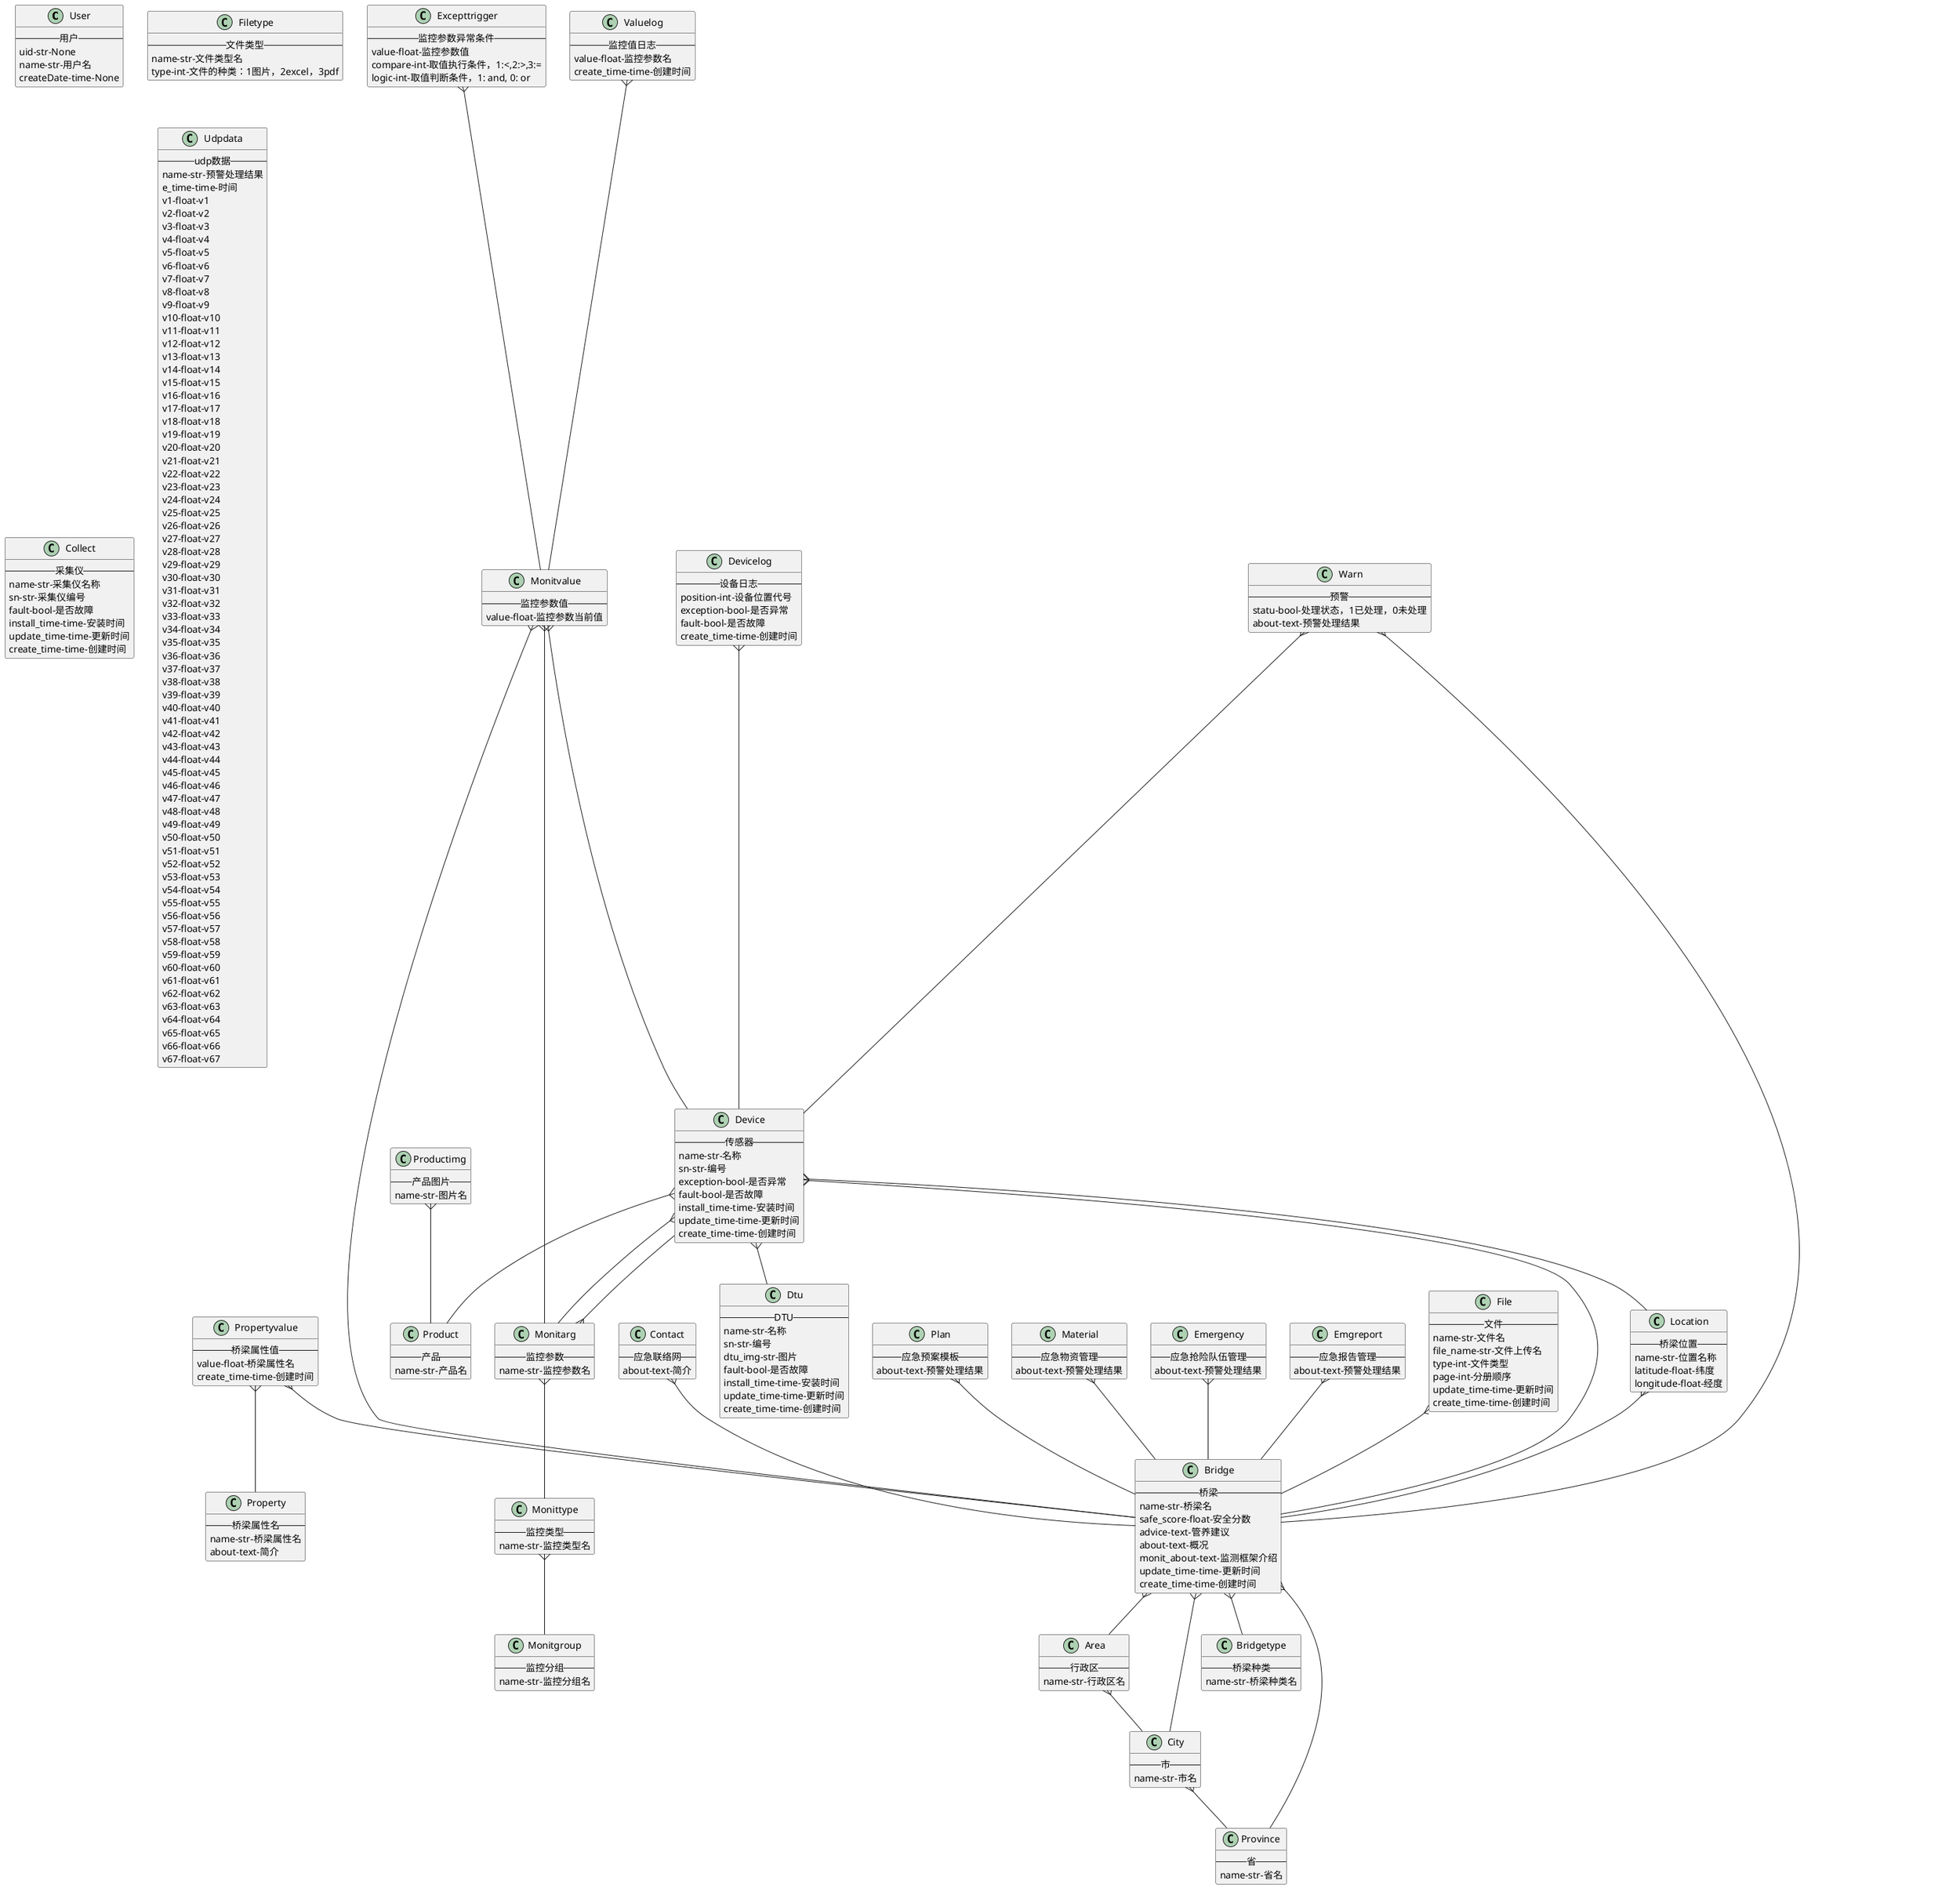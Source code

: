 @startuml
Class User {
	--用户--
	uid-str-None
	name-str-用户名
	createDate-time-None
}
Class Province {
	--省--
	name-str-省名
}
Class City {
	--市--
	name-str-市名
}
City }-- Province
Class Area {
	--行政区--
	name-str-行政区名
}
Area }-- City
Class Bridgetype {
	--桥梁种类--
	name-str-桥梁种类名
}
Class Bridge {
	--桥梁--
	name-str-桥梁名
	safe_score-float-安全分数
	advice-text-管养建议
	about-text-概况
	monit_about-text-监测框架介绍
	update_time-time-更新时间
	create_time-time-创建时间
}
Bridge }-- Bridgetype
Bridge }-- Province
Bridge }-- City
Bridge }-- Area
Class Property {
	--桥梁属性名--
	name-str-桥梁属性名
	about-text-简介
}
Class Propertyvalue {
	--桥梁属性值--
	value-float-桥梁属性名
	create_time-time-创建时间
}
Propertyvalue }-- Property
Propertyvalue }-- Bridge
Class Filetype {
	--文件类型--
	name-str-文件类型名
	type-int-文件的种类：1图片，2excel，3pdf
}
Class File {
	--文件--
	name-str-文件名
	file_name-str-文件上传名
	type-int-文件类型
	page-int-分册顺序
	update_time-time-更新时间
	create_time-time-创建时间
}
File }-- Bridge
Class Product {
	--产品--
	name-str-产品名
}
Class Productimg {
	--产品图片--
	name-str-图片名
}
Productimg }-- Product
Class Location {
	--桥梁位置--
	name-str-位置名称
	latitude-float-纬度
	longitude-float-经度
}
Location }-- Bridge
Class Device {
	--传感器--
	name-str-名称
	sn-str-编号
	exception-bool-是否异常
	fault-bool-是否故障
	install_time-time-安装时间
	update_time-time-更新时间
	create_time-time-创建时间
}
Device }-- Product
Device }-- Bridge
Device }-- Location
Device }-- Dtu
Device }-- Monitarg
Monitarg }-- Device
Class Dtu {
	--DTU--
	name-str-名称
	sn-str-编号
	dtu_img-str-图片
	fault-bool-是否故障
	install_time-time-安装时间
	update_time-time-更新时间
	create_time-time-创建时间
}
Class Collect {
	--采集仪--
	name-str-采集仪名称
	sn-str-采集仪编号
	fault-bool-是否故障
	install_time-time-安装时间
	update_time-time-更新时间
	create_time-time-创建时间
}
Class Devicelog {
	--设备日志--
	position-int-设备位置代号
	exception-bool-是否异常
	fault-bool-是否故障
	create_time-time-创建时间
}
Devicelog }-- Device
Class Monitgroup {
	--监控分组--
	name-str-监控分组名
}
Class Monittype {
	--监控类型--
	name-str-监控类型名
}
Monittype }-- Monitgroup
Class Monitarg {
	--监控参数--
	name-str-监控参数名
}
Monitarg }-- Monittype
Class Monitvalue {
	--监控参数值--
	value-float-监控参数当前值
}
Monitvalue }-- Monitarg
Monitvalue }-- Device
Monitvalue }-- Bridge
Class Excepttrigger {
	--监控参数异常条件--
	value-float-监控参数值
	compare-int-取值执行条件，1:<,2:>,3:=
	logic-int-取值判断条件，1: and, 0: or
}
Excepttrigger }-- Monitvalue
Class Valuelog {
	--监控值日志--
	value-float-监控参数名
	create_time-time-创建时间
}
Valuelog }-- Monitvalue
Class Warn {
	--预警--
	statu-bool-处理状态，1已处理，0未处理
	about-text-预警处理结果
}
Warn }-- Bridge
Warn }-- Device
Class Contact {
	--应急联络网--
	about-text-简介
}
Contact }-- Bridge
Class Plan {
	--应急预案模板--
	about-text-预警处理结果
}
Plan }-- Bridge
Class Material {
	--应急物资管理--
	about-text-预警处理结果
}
Material }-- Bridge
Class Emergency {
	--应急抢险队伍管理--
	about-text-预警处理结果
}
Emergency }-- Bridge
Class Emgreport {
	--应急报告管理--
	about-text-预警处理结果
}
Emgreport }-- Bridge
Class Udpdata {
	--udp数据--
	name-str-预警处理结果
	e_time-time-时间
	v1-float-v1
	v2-float-v2
	v3-float-v3
	v4-float-v4
	v5-float-v5
	v6-float-v6
	v7-float-v7
	v8-float-v8
	v9-float-v9
	v10-float-v10
	v11-float-v11
	v12-float-v12
	v13-float-v13
	v14-float-v14
	v15-float-v15
	v16-float-v16
	v17-float-v17
	v18-float-v18
	v19-float-v19
	v20-float-v20
	v21-float-v21
	v22-float-v22
	v23-float-v23
	v24-float-v24
	v25-float-v25
	v26-float-v26
	v27-float-v27
	v28-float-v28
	v29-float-v29
	v30-float-v30
	v31-float-v31
	v32-float-v32
	v33-float-v33
	v34-float-v34
	v35-float-v35
	v36-float-v36
	v37-float-v37
	v38-float-v38
	v39-float-v39
	v40-float-v40
	v41-float-v41
	v42-float-v42
	v43-float-v43
	v44-float-v44
	v45-float-v45
	v46-float-v46
	v47-float-v47
	v48-float-v48
	v49-float-v49
	v50-float-v50
	v51-float-v51
	v52-float-v52
	v53-float-v53
	v54-float-v54
	v55-float-v55
	v56-float-v56
	v57-float-v57
	v58-float-v58
	v59-float-v59
	v60-float-v60
	v61-float-v61
	v62-float-v62
	v63-float-v63
	v64-float-v64
	v65-float-v65
	v66-float-v66
	v67-float-v67
}
@enduml
